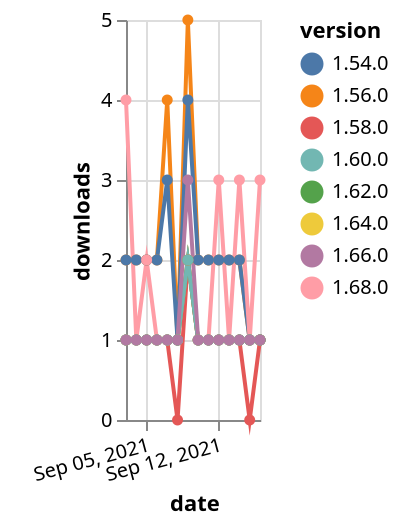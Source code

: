 {"$schema": "https://vega.github.io/schema/vega-lite/v5.json", "description": "A simple bar chart with embedded data.", "data": {"values": [{"date": "2021-09-03", "total": 2496, "delta": 2, "version": "1.56.0"}, {"date": "2021-09-04", "total": 2498, "delta": 2, "version": "1.56.0"}, {"date": "2021-09-05", "total": 2500, "delta": 2, "version": "1.56.0"}, {"date": "2021-09-06", "total": 2502, "delta": 2, "version": "1.56.0"}, {"date": "2021-09-07", "total": 2506, "delta": 4, "version": "1.56.0"}, {"date": "2021-09-08", "total": 2507, "delta": 1, "version": "1.56.0"}, {"date": "2021-09-09", "total": 2512, "delta": 5, "version": "1.56.0"}, {"date": "2021-09-10", "total": 2514, "delta": 2, "version": "1.56.0"}, {"date": "2021-09-11", "total": 2516, "delta": 2, "version": "1.56.0"}, {"date": "2021-09-12", "total": 2518, "delta": 2, "version": "1.56.0"}, {"date": "2021-09-13", "total": 2520, "delta": 2, "version": "1.56.0"}, {"date": "2021-09-14", "total": 2522, "delta": 2, "version": "1.56.0"}, {"date": "2021-09-15", "total": 2523, "delta": 1, "version": "1.56.0"}, {"date": "2021-09-16", "total": 2524, "delta": 1, "version": "1.56.0"}, {"date": "2021-09-03", "total": 158, "delta": 1, "version": "1.64.0"}, {"date": "2021-09-04", "total": 159, "delta": 1, "version": "1.64.0"}, {"date": "2021-09-05", "total": 160, "delta": 1, "version": "1.64.0"}, {"date": "2021-09-06", "total": 161, "delta": 1, "version": "1.64.0"}, {"date": "2021-09-07", "total": 162, "delta": 1, "version": "1.64.0"}, {"date": "2021-09-08", "total": 163, "delta": 1, "version": "1.64.0"}, {"date": "2021-09-09", "total": 165, "delta": 2, "version": "1.64.0"}, {"date": "2021-09-10", "total": 166, "delta": 1, "version": "1.64.0"}, {"date": "2021-09-11", "total": 167, "delta": 1, "version": "1.64.0"}, {"date": "2021-09-12", "total": 168, "delta": 1, "version": "1.64.0"}, {"date": "2021-09-13", "total": 169, "delta": 1, "version": "1.64.0"}, {"date": "2021-09-14", "total": 170, "delta": 1, "version": "1.64.0"}, {"date": "2021-09-15", "total": 171, "delta": 1, "version": "1.64.0"}, {"date": "2021-09-16", "total": 172, "delta": 1, "version": "1.64.0"}, {"date": "2021-09-03", "total": 2316, "delta": 2, "version": "1.54.0"}, {"date": "2021-09-04", "total": 2318, "delta": 2, "version": "1.54.0"}, {"date": "2021-09-05", "total": 2320, "delta": 2, "version": "1.54.0"}, {"date": "2021-09-06", "total": 2322, "delta": 2, "version": "1.54.0"}, {"date": "2021-09-07", "total": 2325, "delta": 3, "version": "1.54.0"}, {"date": "2021-09-08", "total": 2326, "delta": 1, "version": "1.54.0"}, {"date": "2021-09-09", "total": 2330, "delta": 4, "version": "1.54.0"}, {"date": "2021-09-10", "total": 2332, "delta": 2, "version": "1.54.0"}, {"date": "2021-09-11", "total": 2334, "delta": 2, "version": "1.54.0"}, {"date": "2021-09-12", "total": 2336, "delta": 2, "version": "1.54.0"}, {"date": "2021-09-13", "total": 2338, "delta": 2, "version": "1.54.0"}, {"date": "2021-09-14", "total": 2340, "delta": 2, "version": "1.54.0"}, {"date": "2021-09-15", "total": 2341, "delta": 1, "version": "1.54.0"}, {"date": "2021-09-16", "total": 2342, "delta": 1, "version": "1.54.0"}, {"date": "2021-09-03", "total": 277, "delta": 1, "version": "1.58.0"}, {"date": "2021-09-04", "total": 278, "delta": 1, "version": "1.58.0"}, {"date": "2021-09-05", "total": 279, "delta": 1, "version": "1.58.0"}, {"date": "2021-09-06", "total": 280, "delta": 1, "version": "1.58.0"}, {"date": "2021-09-07", "total": 281, "delta": 1, "version": "1.58.0"}, {"date": "2021-09-08", "total": 281, "delta": 0, "version": "1.58.0"}, {"date": "2021-09-09", "total": 283, "delta": 2, "version": "1.58.0"}, {"date": "2021-09-10", "total": 284, "delta": 1, "version": "1.58.0"}, {"date": "2021-09-11", "total": 285, "delta": 1, "version": "1.58.0"}, {"date": "2021-09-12", "total": 286, "delta": 1, "version": "1.58.0"}, {"date": "2021-09-13", "total": 287, "delta": 1, "version": "1.58.0"}, {"date": "2021-09-14", "total": 288, "delta": 1, "version": "1.58.0"}, {"date": "2021-09-15", "total": 288, "delta": 0, "version": "1.58.0"}, {"date": "2021-09-16", "total": 289, "delta": 1, "version": "1.58.0"}, {"date": "2021-09-03", "total": 129, "delta": 4, "version": "1.68.0"}, {"date": "2021-09-04", "total": 130, "delta": 1, "version": "1.68.0"}, {"date": "2021-09-05", "total": 132, "delta": 2, "version": "1.68.0"}, {"date": "2021-09-06", "total": 133, "delta": 1, "version": "1.68.0"}, {"date": "2021-09-07", "total": 134, "delta": 1, "version": "1.68.0"}, {"date": "2021-09-08", "total": 135, "delta": 1, "version": "1.68.0"}, {"date": "2021-09-09", "total": 137, "delta": 2, "version": "1.68.0"}, {"date": "2021-09-10", "total": 138, "delta": 1, "version": "1.68.0"}, {"date": "2021-09-11", "total": 139, "delta": 1, "version": "1.68.0"}, {"date": "2021-09-12", "total": 142, "delta": 3, "version": "1.68.0"}, {"date": "2021-09-13", "total": 143, "delta": 1, "version": "1.68.0"}, {"date": "2021-09-14", "total": 146, "delta": 3, "version": "1.68.0"}, {"date": "2021-09-15", "total": 147, "delta": 1, "version": "1.68.0"}, {"date": "2021-09-16", "total": 150, "delta": 3, "version": "1.68.0"}, {"date": "2021-09-03", "total": 182, "delta": 1, "version": "1.62.0"}, {"date": "2021-09-04", "total": 183, "delta": 1, "version": "1.62.0"}, {"date": "2021-09-05", "total": 184, "delta": 1, "version": "1.62.0"}, {"date": "2021-09-06", "total": 185, "delta": 1, "version": "1.62.0"}, {"date": "2021-09-07", "total": 186, "delta": 1, "version": "1.62.0"}, {"date": "2021-09-08", "total": 187, "delta": 1, "version": "1.62.0"}, {"date": "2021-09-09", "total": 189, "delta": 2, "version": "1.62.0"}, {"date": "2021-09-10", "total": 190, "delta": 1, "version": "1.62.0"}, {"date": "2021-09-11", "total": 191, "delta": 1, "version": "1.62.0"}, {"date": "2021-09-12", "total": 192, "delta": 1, "version": "1.62.0"}, {"date": "2021-09-13", "total": 193, "delta": 1, "version": "1.62.0"}, {"date": "2021-09-14", "total": 194, "delta": 1, "version": "1.62.0"}, {"date": "2021-09-15", "total": 195, "delta": 1, "version": "1.62.0"}, {"date": "2021-09-16", "total": 196, "delta": 1, "version": "1.62.0"}, {"date": "2021-09-03", "total": 197, "delta": 1, "version": "1.60.0"}, {"date": "2021-09-04", "total": 198, "delta": 1, "version": "1.60.0"}, {"date": "2021-09-05", "total": 199, "delta": 1, "version": "1.60.0"}, {"date": "2021-09-06", "total": 200, "delta": 1, "version": "1.60.0"}, {"date": "2021-09-07", "total": 201, "delta": 1, "version": "1.60.0"}, {"date": "2021-09-08", "total": 202, "delta": 1, "version": "1.60.0"}, {"date": "2021-09-09", "total": 204, "delta": 2, "version": "1.60.0"}, {"date": "2021-09-10", "total": 205, "delta": 1, "version": "1.60.0"}, {"date": "2021-09-11", "total": 206, "delta": 1, "version": "1.60.0"}, {"date": "2021-09-12", "total": 207, "delta": 1, "version": "1.60.0"}, {"date": "2021-09-13", "total": 208, "delta": 1, "version": "1.60.0"}, {"date": "2021-09-14", "total": 209, "delta": 1, "version": "1.60.0"}, {"date": "2021-09-15", "total": 210, "delta": 1, "version": "1.60.0"}, {"date": "2021-09-16", "total": 211, "delta": 1, "version": "1.60.0"}, {"date": "2021-09-03", "total": 184, "delta": 1, "version": "1.66.0"}, {"date": "2021-09-04", "total": 185, "delta": 1, "version": "1.66.0"}, {"date": "2021-09-05", "total": 186, "delta": 1, "version": "1.66.0"}, {"date": "2021-09-06", "total": 187, "delta": 1, "version": "1.66.0"}, {"date": "2021-09-07", "total": 188, "delta": 1, "version": "1.66.0"}, {"date": "2021-09-08", "total": 189, "delta": 1, "version": "1.66.0"}, {"date": "2021-09-09", "total": 192, "delta": 3, "version": "1.66.0"}, {"date": "2021-09-10", "total": 193, "delta": 1, "version": "1.66.0"}, {"date": "2021-09-11", "total": 194, "delta": 1, "version": "1.66.0"}, {"date": "2021-09-12", "total": 195, "delta": 1, "version": "1.66.0"}, {"date": "2021-09-13", "total": 196, "delta": 1, "version": "1.66.0"}, {"date": "2021-09-14", "total": 197, "delta": 1, "version": "1.66.0"}, {"date": "2021-09-15", "total": 198, "delta": 1, "version": "1.66.0"}, {"date": "2021-09-16", "total": 199, "delta": 1, "version": "1.66.0"}]}, "width": "container", "mark": {"type": "line", "point": {"filled": true}}, "encoding": {"x": {"field": "date", "type": "temporal", "timeUnit": "yearmonthdate", "title": "date", "axis": {"labelAngle": -15}}, "y": {"field": "delta", "type": "quantitative", "title": "downloads"}, "color": {"field": "version", "type": "nominal"}, "tooltip": {"field": "delta"}}}